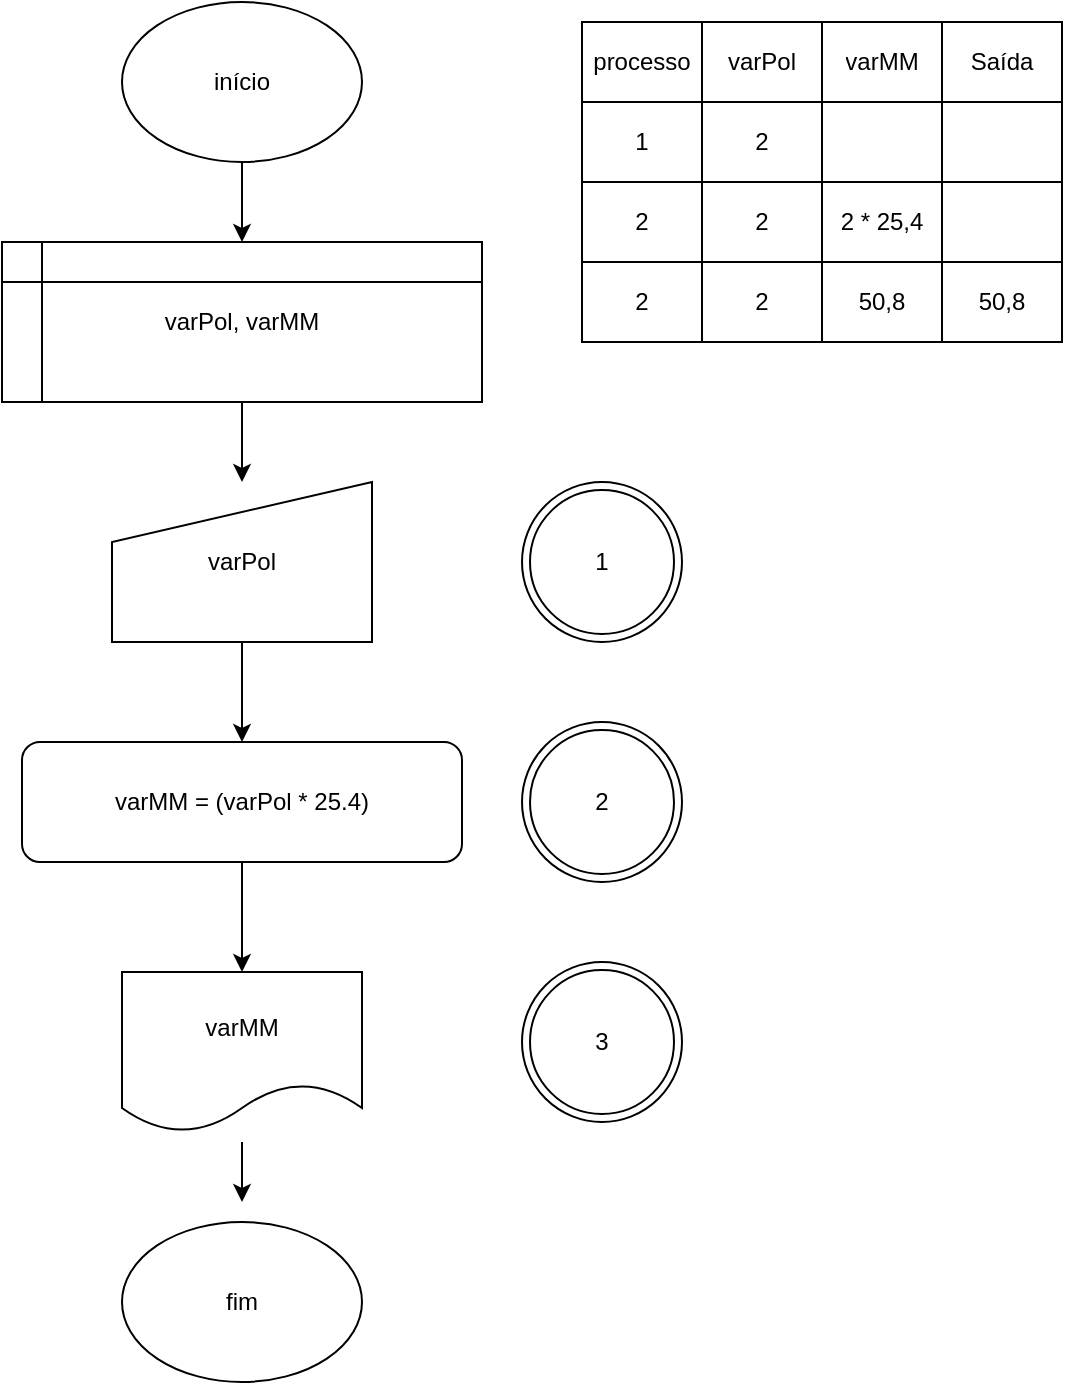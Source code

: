 <mxfile version="13.6.5" type="device"><diagram id="JPucHcFBE-rjGSY561Aj" name="Page-1"><mxGraphModel dx="541" dy="880" grid="1" gridSize="10" guides="1" tooltips="1" connect="1" arrows="1" fold="1" page="1" pageScale="1" pageWidth="827" pageHeight="1169" math="0" shadow="0"><root><mxCell id="0"/><mxCell id="1" parent="0"/><mxCell id="bxnJQEPb07cHehu_YhdP-1" value="início" style="ellipse;whiteSpace=wrap;html=1;" vertex="1" parent="1"><mxGeometry x="100" y="60" width="120" height="80" as="geometry"/></mxCell><mxCell id="bxnJQEPb07cHehu_YhdP-2" value="varPol, varMM" style="shape=internalStorage;whiteSpace=wrap;html=1;backgroundOutline=1;" vertex="1" parent="1"><mxGeometry x="40" y="180" width="240" height="80" as="geometry"/></mxCell><mxCell id="bxnJQEPb07cHehu_YhdP-3" value="varPol" style="shape=manualInput;whiteSpace=wrap;html=1;" vertex="1" parent="1"><mxGeometry x="95" y="300" width="130" height="80" as="geometry"/></mxCell><mxCell id="bxnJQEPb07cHehu_YhdP-6" value="varMM = (varPol&amp;nbsp;* 25.4)" style="rounded=1;whiteSpace=wrap;html=1;" vertex="1" parent="1"><mxGeometry x="50" y="430" width="220" height="60" as="geometry"/></mxCell><mxCell id="bxnJQEPb07cHehu_YhdP-7" value="varMM" style="shape=document;whiteSpace=wrap;html=1;boundedLbl=1;" vertex="1" parent="1"><mxGeometry x="100" y="545" width="120" height="80" as="geometry"/></mxCell><mxCell id="bxnJQEPb07cHehu_YhdP-8" value="fim" style="ellipse;whiteSpace=wrap;html=1;" vertex="1" parent="1"><mxGeometry x="100" y="670" width="120" height="80" as="geometry"/></mxCell><mxCell id="bxnJQEPb07cHehu_YhdP-9" value="" style="endArrow=classic;html=1;exitX=0.5;exitY=1;exitDx=0;exitDy=0;" edge="1" parent="1" source="bxnJQEPb07cHehu_YhdP-1"><mxGeometry width="50" height="50" relative="1" as="geometry"><mxPoint x="200" y="400" as="sourcePoint"/><mxPoint x="160" y="180" as="targetPoint"/></mxGeometry></mxCell><mxCell id="bxnJQEPb07cHehu_YhdP-12" value="" style="endArrow=classic;html=1;" edge="1" parent="1"><mxGeometry width="50" height="50" relative="1" as="geometry"><mxPoint x="160" y="630" as="sourcePoint"/><mxPoint x="160" y="660" as="targetPoint"/></mxGeometry></mxCell><mxCell id="bxnJQEPb07cHehu_YhdP-13" value="" style="endArrow=classic;html=1;exitX=0.5;exitY=1;exitDx=0;exitDy=0;entryX=0.5;entryY=0;entryDx=0;entryDy=0;" edge="1" parent="1" source="bxnJQEPb07cHehu_YhdP-6" target="bxnJQEPb07cHehu_YhdP-7"><mxGeometry width="50" height="50" relative="1" as="geometry"><mxPoint x="200" y="400" as="sourcePoint"/><mxPoint x="250" y="350" as="targetPoint"/></mxGeometry></mxCell><mxCell id="bxnJQEPb07cHehu_YhdP-14" value="" style="endArrow=classic;html=1;exitX=0.5;exitY=1;exitDx=0;exitDy=0;entryX=0.5;entryY=0;entryDx=0;entryDy=0;" edge="1" parent="1" source="bxnJQEPb07cHehu_YhdP-3" target="bxnJQEPb07cHehu_YhdP-6"><mxGeometry width="50" height="50" relative="1" as="geometry"><mxPoint x="290" y="410" as="sourcePoint"/><mxPoint x="340" y="360" as="targetPoint"/></mxGeometry></mxCell><mxCell id="bxnJQEPb07cHehu_YhdP-15" value="" style="endArrow=classic;html=1;exitX=0.5;exitY=1;exitDx=0;exitDy=0;entryX=0.5;entryY=0;entryDx=0;entryDy=0;" edge="1" parent="1" source="bxnJQEPb07cHehu_YhdP-2" target="bxnJQEPb07cHehu_YhdP-3"><mxGeometry width="50" height="50" relative="1" as="geometry"><mxPoint x="200" y="400" as="sourcePoint"/><mxPoint x="250" y="350" as="targetPoint"/></mxGeometry></mxCell><mxCell id="bxnJQEPb07cHehu_YhdP-29" value="1" style="ellipse;shape=doubleEllipse;whiteSpace=wrap;html=1;aspect=fixed;" vertex="1" parent="1"><mxGeometry x="300" y="300" width="80" height="80" as="geometry"/></mxCell><mxCell id="bxnJQEPb07cHehu_YhdP-30" value="2" style="ellipse;shape=doubleEllipse;whiteSpace=wrap;html=1;aspect=fixed;" vertex="1" parent="1"><mxGeometry x="300" y="420" width="80" height="80" as="geometry"/></mxCell><mxCell id="bxnJQEPb07cHehu_YhdP-31" value="3" style="ellipse;shape=doubleEllipse;whiteSpace=wrap;html=1;aspect=fixed;" vertex="1" parent="1"><mxGeometry x="300" y="540" width="80" height="80" as="geometry"/></mxCell><mxCell id="bxnJQEPb07cHehu_YhdP-16" value="" style="shape=table;html=1;whiteSpace=wrap;startSize=0;container=1;collapsible=0;childLayout=tableLayout;" vertex="1" parent="1"><mxGeometry x="330" y="70" width="240" height="160" as="geometry"/></mxCell><mxCell id="bxnJQEPb07cHehu_YhdP-32" style="shape=partialRectangle;html=1;whiteSpace=wrap;collapsible=0;dropTarget=0;pointerEvents=0;fillColor=none;top=0;left=0;bottom=0;right=0;points=[[0,0.5],[1,0.5]];portConstraint=eastwest;" vertex="1" parent="bxnJQEPb07cHehu_YhdP-16"><mxGeometry width="240" height="40" as="geometry"/></mxCell><mxCell id="bxnJQEPb07cHehu_YhdP-33" value="processo" style="shape=partialRectangle;html=1;whiteSpace=wrap;connectable=0;fillColor=none;top=0;left=0;bottom=0;right=0;overflow=hidden;" vertex="1" parent="bxnJQEPb07cHehu_YhdP-32"><mxGeometry width="60" height="40" as="geometry"/></mxCell><mxCell id="bxnJQEPb07cHehu_YhdP-34" value="varPol" style="shape=partialRectangle;html=1;whiteSpace=wrap;connectable=0;fillColor=none;top=0;left=0;bottom=0;right=0;overflow=hidden;" vertex="1" parent="bxnJQEPb07cHehu_YhdP-32"><mxGeometry x="60" width="60" height="40" as="geometry"/></mxCell><mxCell id="bxnJQEPb07cHehu_YhdP-35" value="varMM" style="shape=partialRectangle;html=1;whiteSpace=wrap;connectable=0;fillColor=none;top=0;left=0;bottom=0;right=0;overflow=hidden;" vertex="1" parent="bxnJQEPb07cHehu_YhdP-32"><mxGeometry x="120" width="60" height="40" as="geometry"/></mxCell><mxCell id="bxnJQEPb07cHehu_YhdP-36" value="Saída" style="shape=partialRectangle;html=1;whiteSpace=wrap;connectable=0;fillColor=none;top=0;left=0;bottom=0;right=0;overflow=hidden;" vertex="1" parent="bxnJQEPb07cHehu_YhdP-32"><mxGeometry x="180" width="60" height="40" as="geometry"/></mxCell><mxCell id="bxnJQEPb07cHehu_YhdP-17" value="" style="shape=partialRectangle;html=1;whiteSpace=wrap;collapsible=0;dropTarget=0;pointerEvents=0;fillColor=none;top=0;left=0;bottom=0;right=0;points=[[0,0.5],[1,0.5]];portConstraint=eastwest;" vertex="1" parent="bxnJQEPb07cHehu_YhdP-16"><mxGeometry y="40" width="240" height="40" as="geometry"/></mxCell><mxCell id="bxnJQEPb07cHehu_YhdP-18" value="1" style="shape=partialRectangle;html=1;whiteSpace=wrap;connectable=0;fillColor=none;top=0;left=0;bottom=0;right=0;overflow=hidden;" vertex="1" parent="bxnJQEPb07cHehu_YhdP-17"><mxGeometry width="60" height="40" as="geometry"/></mxCell><mxCell id="bxnJQEPb07cHehu_YhdP-19" value="2" style="shape=partialRectangle;html=1;whiteSpace=wrap;connectable=0;fillColor=none;top=0;left=0;bottom=0;right=0;overflow=hidden;" vertex="1" parent="bxnJQEPb07cHehu_YhdP-17"><mxGeometry x="60" width="60" height="40" as="geometry"/></mxCell><mxCell id="bxnJQEPb07cHehu_YhdP-20" value="" style="shape=partialRectangle;html=1;whiteSpace=wrap;connectable=0;fillColor=none;top=0;left=0;bottom=0;right=0;overflow=hidden;" vertex="1" parent="bxnJQEPb07cHehu_YhdP-17"><mxGeometry x="120" width="60" height="40" as="geometry"/></mxCell><mxCell id="bxnJQEPb07cHehu_YhdP-37" style="shape=partialRectangle;html=1;whiteSpace=wrap;connectable=0;fillColor=none;top=0;left=0;bottom=0;right=0;overflow=hidden;" vertex="1" parent="bxnJQEPb07cHehu_YhdP-17"><mxGeometry x="180" width="60" height="40" as="geometry"/></mxCell><mxCell id="bxnJQEPb07cHehu_YhdP-21" value="" style="shape=partialRectangle;html=1;whiteSpace=wrap;collapsible=0;dropTarget=0;pointerEvents=0;fillColor=none;top=0;left=0;bottom=0;right=0;points=[[0,0.5],[1,0.5]];portConstraint=eastwest;" vertex="1" parent="bxnJQEPb07cHehu_YhdP-16"><mxGeometry y="80" width="240" height="40" as="geometry"/></mxCell><mxCell id="bxnJQEPb07cHehu_YhdP-22" value="2" style="shape=partialRectangle;html=1;whiteSpace=wrap;connectable=0;fillColor=none;top=0;left=0;bottom=0;right=0;overflow=hidden;" vertex="1" parent="bxnJQEPb07cHehu_YhdP-21"><mxGeometry width="60" height="40" as="geometry"/></mxCell><mxCell id="bxnJQEPb07cHehu_YhdP-23" value="2" style="shape=partialRectangle;html=1;whiteSpace=wrap;connectable=0;fillColor=none;top=0;left=0;bottom=0;right=0;overflow=hidden;" vertex="1" parent="bxnJQEPb07cHehu_YhdP-21"><mxGeometry x="60" width="60" height="40" as="geometry"/></mxCell><mxCell id="bxnJQEPb07cHehu_YhdP-24" value="2 * 25,4" style="shape=partialRectangle;html=1;whiteSpace=wrap;connectable=0;fillColor=none;top=0;left=0;bottom=0;right=0;overflow=hidden;" vertex="1" parent="bxnJQEPb07cHehu_YhdP-21"><mxGeometry x="120" width="60" height="40" as="geometry"/></mxCell><mxCell id="bxnJQEPb07cHehu_YhdP-38" style="shape=partialRectangle;html=1;whiteSpace=wrap;connectable=0;fillColor=none;top=0;left=0;bottom=0;right=0;overflow=hidden;" vertex="1" parent="bxnJQEPb07cHehu_YhdP-21"><mxGeometry x="180" width="60" height="40" as="geometry"/></mxCell><mxCell id="bxnJQEPb07cHehu_YhdP-25" value="" style="shape=partialRectangle;html=1;whiteSpace=wrap;collapsible=0;dropTarget=0;pointerEvents=0;fillColor=none;top=0;left=0;bottom=0;right=0;points=[[0,0.5],[1,0.5]];portConstraint=eastwest;" vertex="1" parent="bxnJQEPb07cHehu_YhdP-16"><mxGeometry y="120" width="240" height="40" as="geometry"/></mxCell><mxCell id="bxnJQEPb07cHehu_YhdP-26" value="2" style="shape=partialRectangle;html=1;whiteSpace=wrap;connectable=0;fillColor=none;top=0;left=0;bottom=0;right=0;overflow=hidden;" vertex="1" parent="bxnJQEPb07cHehu_YhdP-25"><mxGeometry width="60" height="40" as="geometry"/></mxCell><mxCell id="bxnJQEPb07cHehu_YhdP-27" value="2" style="shape=partialRectangle;html=1;whiteSpace=wrap;connectable=0;fillColor=none;top=0;left=0;bottom=0;right=0;overflow=hidden;" vertex="1" parent="bxnJQEPb07cHehu_YhdP-25"><mxGeometry x="60" width="60" height="40" as="geometry"/></mxCell><mxCell id="bxnJQEPb07cHehu_YhdP-28" value="50,8" style="shape=partialRectangle;html=1;whiteSpace=wrap;connectable=0;fillColor=none;top=0;left=0;bottom=0;right=0;overflow=hidden;" vertex="1" parent="bxnJQEPb07cHehu_YhdP-25"><mxGeometry x="120" width="60" height="40" as="geometry"/></mxCell><mxCell id="bxnJQEPb07cHehu_YhdP-39" value="50,8" style="shape=partialRectangle;html=1;whiteSpace=wrap;connectable=0;fillColor=none;top=0;left=0;bottom=0;right=0;overflow=hidden;" vertex="1" parent="bxnJQEPb07cHehu_YhdP-25"><mxGeometry x="180" width="60" height="40" as="geometry"/></mxCell></root></mxGraphModel></diagram></mxfile>